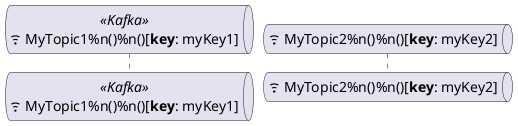 {
  "sha1": "40vflnunstn8cd6bpnj5n7rfr6fzpdf",
  "insertion": {
    "when": "2024-05-30T20:48:20.398Z",
    "url": "https://forum.plantuml.net/10596/creole-in-sequence-diagram-participants",
    "user": "plantuml@gmail.com"
  }
}
@startuml
queue P1 as "<&wifi> MyTopic1%n()%n()[**key**: myKey1]" <<Kafka>>
queue Q1 as "<&wifi> MyTopic2%n()%n()[**key**: myKey2]"
@enduml
